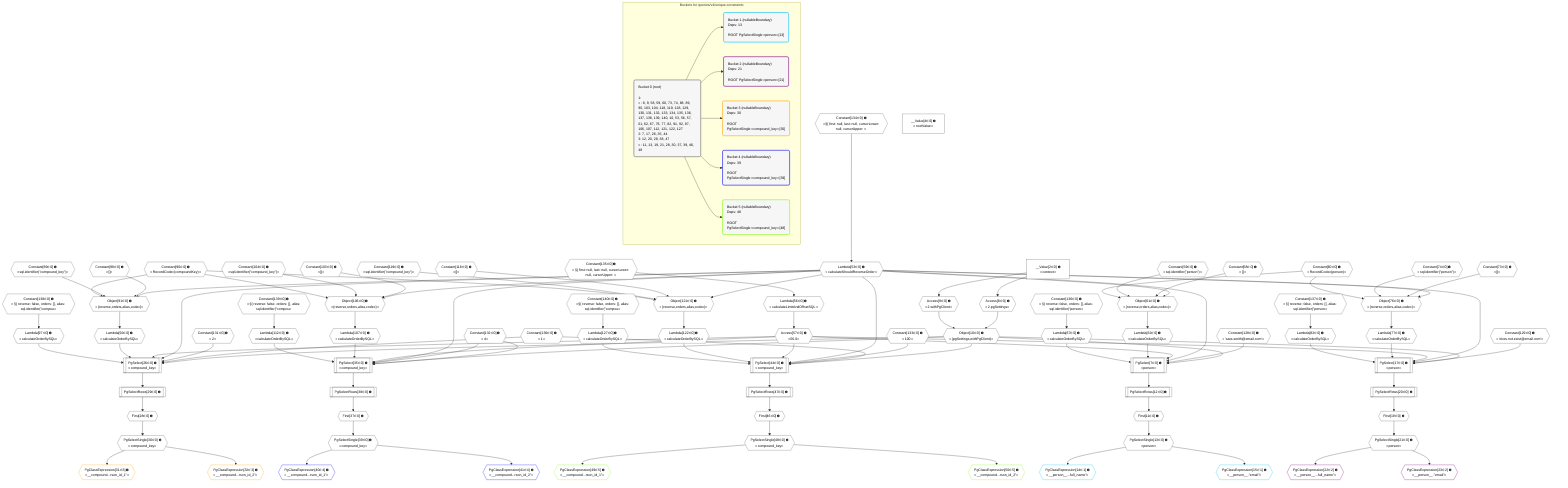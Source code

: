 %%{init: {'themeVariables': { 'fontSize': '12px'}}}%%
graph TD
    classDef path fill:#eee,stroke:#000,color:#000
    classDef plan fill:#fff,stroke-width:1px,color:#000
    classDef itemplan fill:#fff,stroke-width:2px,color:#000
    classDef unbatchedplan fill:#dff,stroke-width:1px,color:#000
    classDef sideeffectplan fill:#fcc,stroke-width:2px,color:#000
    classDef bucket fill:#f6f6f6,color:#000,stroke-width:2px,text-align:left


    %% plan dependencies
    PgSelect26[["PgSelect[26∈0] ➊<br />ᐸcompound_keyᐳ"]]:::plan
    Object10{{"Object[10∈0] ➊<br />ᐸ{pgSettings,withPgClient}ᐳ"}}:::plan
    Constant130{{"Constant[130∈0] ➊<br />ᐸ1ᐳ"}}:::plan
    Constant131{{"Constant[131∈0] ➊<br />ᐸ2ᐳ"}}:::plan
    Lambda53{{"Lambda[53∈0] ➊<br />ᐸcalculateShouldReverseOrderᐳ"}}:::plan
    Access57{{"Access[57∈0] ➊<br />ᐸ56.0ᐳ"}}:::plan
    Lambda92{{"Lambda[92∈0] ➊<br />ᐸcalculateOrderBySQLᐳ"}}:::plan
    Lambda97{{"Lambda[97∈0] ➊<br />ᐸcalculateOrderBySQLᐳ"}}:::plan
    Object10 & Constant130 & Constant131 & Lambda53 & Access57 & Lambda92 & Lambda97 --> PgSelect26
    PgSelect35[["PgSelect[35∈0] ➊<br />ᐸcompound_keyᐳ"]]:::plan
    Constant132{{"Constant[132∈0] ➊<br />ᐸ4ᐳ"}}:::plan
    Lambda107{{"Lambda[107∈0] ➊<br />ᐸcalculateOrderBySQLᐳ"}}:::plan
    Lambda112{{"Lambda[112∈0] ➊<br />ᐸcalculateOrderBySQLᐳ"}}:::plan
    Object10 & Constant132 & Constant132 & Lambda53 & Access57 & Lambda107 & Lambda112 --> PgSelect35
    PgSelect44[["PgSelect[44∈0] ➊<br />ᐸcompound_keyᐳ"]]:::plan
    Constant133{{"Constant[133∈0] ➊<br />ᐸ100ᐳ"}}:::plan
    Lambda122{{"Lambda[122∈0] ➊<br />ᐸcalculateOrderBySQLᐳ"}}:::plan
    Lambda127{{"Lambda[127∈0] ➊<br />ᐸcalculateOrderBySQLᐳ"}}:::plan
    Object10 & Constant130 & Constant133 & Lambda53 & Access57 & Lambda122 & Lambda127 --> PgSelect44
    PgSelect7[["PgSelect[7∈0] ➊<br />ᐸpersonᐳ"]]:::plan
    Constant128{{"Constant[128∈0] ➊<br />ᐸ'sara.smith@email.com'ᐳ"}}:::plan
    Lambda62{{"Lambda[62∈0] ➊<br />ᐸcalculateOrderBySQLᐳ"}}:::plan
    Lambda67{{"Lambda[67∈0] ➊<br />ᐸcalculateOrderBySQLᐳ"}}:::plan
    Object10 & Constant128 & Lambda53 & Access57 & Lambda62 & Lambda67 --> PgSelect7
    PgSelect17[["PgSelect[17∈0] ➊<br />ᐸpersonᐳ"]]:::plan
    Constant129{{"Constant[129∈0] ➊<br />ᐸ'does.not.exist@email.com'ᐳ"}}:::plan
    Lambda77{{"Lambda[77∈0] ➊<br />ᐸcalculateOrderBySQLᐳ"}}:::plan
    Lambda82{{"Lambda[82∈0] ➊<br />ᐸcalculateOrderBySQLᐳ"}}:::plan
    Object10 & Constant129 & Lambda53 & Access57 & Lambda77 & Lambda82 --> PgSelect17
    Object61{{"Object[61∈0] ➊<br />ᐸ{reverse,orders,alias,codec}ᐳ"}}:::plan
    Constant58{{"Constant[58∈0] ➊<br />ᐸ[]ᐳ"}}:::plan
    Constant59{{"Constant[59∈0] ➊<br />ᐸsql.identifier(”person”)ᐳ"}}:::plan
    Constant60{{"Constant[60∈0] ➊<br />ᐸRecordCodec(person)ᐳ"}}:::plan
    Lambda53 & Constant58 & Constant59 & Constant60 --> Object61
    Object76{{"Object[76∈0] ➊<br />ᐸ{reverse,orders,alias,codec}ᐳ"}}:::plan
    Constant73{{"Constant[73∈0] ➊<br />ᐸ[]ᐳ"}}:::plan
    Constant74{{"Constant[74∈0] ➊<br />ᐸsql.identifier(”person”)ᐳ"}}:::plan
    Lambda53 & Constant73 & Constant74 & Constant60 --> Object76
    Object91{{"Object[91∈0] ➊<br />ᐸ{reverse,orders,alias,codec}ᐳ"}}:::plan
    Constant88{{"Constant[88∈0] ➊<br />ᐸ[]ᐳ"}}:::plan
    Constant89{{"Constant[89∈0] ➊<br />ᐸsql.identifier(”compound_key”)ᐳ"}}:::plan
    Constant90{{"Constant[90∈0] ➊<br />ᐸRecordCodec(compoundKey)ᐳ"}}:::plan
    Lambda53 & Constant88 & Constant89 & Constant90 --> Object91
    Object106{{"Object[106∈0] ➊<br />ᐸ{reverse,orders,alias,codec}ᐳ"}}:::plan
    Constant103{{"Constant[103∈0] ➊<br />ᐸ[]ᐳ"}}:::plan
    Constant104{{"Constant[104∈0] ➊<br />ᐸsql.identifier(”compound_key”)ᐳ"}}:::plan
    Lambda53 & Constant103 & Constant104 & Constant90 --> Object106
    Object121{{"Object[121∈0] ➊<br />ᐸ{reverse,orders,alias,codec}ᐳ"}}:::plan
    Constant118{{"Constant[118∈0] ➊<br />ᐸ[]ᐳ"}}:::plan
    Constant119{{"Constant[119∈0] ➊<br />ᐸsql.identifier(”compound_key”)ᐳ"}}:::plan
    Lambda53 & Constant118 & Constant119 & Constant90 --> Object121
    Access8{{"Access[8∈0] ➊<br />ᐸ2.pgSettingsᐳ"}}:::plan
    Access9{{"Access[9∈0] ➊<br />ᐸ2.withPgClientᐳ"}}:::plan
    Access8 & Access9 --> Object10
    __Value2["__Value[2∈0] ➊<br />ᐸcontextᐳ"]:::plan
    __Value2 --> Access8
    __Value2 --> Access9
    First11{{"First[11∈0] ➊"}}:::plan
    PgSelectRows12[["PgSelectRows[12∈0] ➊"]]:::plan
    PgSelectRows12 --> First11
    PgSelect7 --> PgSelectRows12
    PgSelectSingle13{{"PgSelectSingle[13∈0] ➊<br />ᐸpersonᐳ"}}:::plan
    First11 --> PgSelectSingle13
    First19{{"First[19∈0] ➊"}}:::plan
    PgSelectRows20[["PgSelectRows[20∈0] ➊"]]:::plan
    PgSelectRows20 --> First19
    PgSelect17 --> PgSelectRows20
    PgSelectSingle21{{"PgSelectSingle[21∈0] ➊<br />ᐸpersonᐳ"}}:::plan
    First19 --> PgSelectSingle21
    First28{{"First[28∈0] ➊"}}:::plan
    PgSelectRows29[["PgSelectRows[29∈0] ➊"]]:::plan
    PgSelectRows29 --> First28
    PgSelect26 --> PgSelectRows29
    PgSelectSingle30{{"PgSelectSingle[30∈0] ➊<br />ᐸcompound_keyᐳ"}}:::plan
    First28 --> PgSelectSingle30
    First37{{"First[37∈0] ➊"}}:::plan
    PgSelectRows38[["PgSelectRows[38∈0] ➊"]]:::plan
    PgSelectRows38 --> First37
    PgSelect35 --> PgSelectRows38
    PgSelectSingle39{{"PgSelectSingle[39∈0] ➊<br />ᐸcompound_keyᐳ"}}:::plan
    First37 --> PgSelectSingle39
    First46{{"First[46∈0] ➊"}}:::plan
    PgSelectRows47[["PgSelectRows[47∈0] ➊"]]:::plan
    PgSelectRows47 --> First46
    PgSelect44 --> PgSelectRows47
    PgSelectSingle48{{"PgSelectSingle[48∈0] ➊<br />ᐸcompound_keyᐳ"}}:::plan
    First46 --> PgSelectSingle48
    Constant134{{"Constant[134∈0] ➊<br />ᐸ§{ first: null, last: null, cursorLower: null, cursorUpper: ᐳ"}}:::plan
    Constant134 --> Lambda53
    Lambda56{{"Lambda[56∈0] ➊<br />ᐸcalculateLimitAndOffsetSQLᐳ"}}:::plan
    Constant135{{"Constant[135∈0] ➊<br />ᐸ§{ first: null, last: null, cursorLower: null, cursorUpper: ᐳ"}}:::plan
    Constant135 --> Lambda56
    Lambda56 --> Access57
    Object61 --> Lambda62
    Constant136{{"Constant[136∈0] ➊<br />ᐸ§{ reverse: false, orders: [], alias: sql.identifier(”personᐳ"}}:::plan
    Constant136 --> Lambda67
    Object76 --> Lambda77
    Constant137{{"Constant[137∈0] ➊<br />ᐸ§{ reverse: false, orders: [], alias: sql.identifier(”personᐳ"}}:::plan
    Constant137 --> Lambda82
    Object91 --> Lambda92
    Constant138{{"Constant[138∈0] ➊<br />ᐸ§{ reverse: false, orders: [], alias: sql.identifier(”compouᐳ"}}:::plan
    Constant138 --> Lambda97
    Object106 --> Lambda107
    Constant139{{"Constant[139∈0] ➊<br />ᐸ§{ reverse: false, orders: [], alias: sql.identifier(”compouᐳ"}}:::plan
    Constant139 --> Lambda112
    Object121 --> Lambda122
    Constant140{{"Constant[140∈0] ➊<br />ᐸ§{ reverse: false, orders: [], alias: sql.identifier(”compouᐳ"}}:::plan
    Constant140 --> Lambda127
    __Value4["__Value[4∈0] ➊<br />ᐸrootValueᐳ"]:::plan
    PgClassExpression14{{"PgClassExpression[14∈1] ➊<br />ᐸ__person__...full_name”ᐳ"}}:::plan
    PgSelectSingle13 --> PgClassExpression14
    PgClassExpression15{{"PgClassExpression[15∈1] ➊<br />ᐸ__person__.”email”ᐳ"}}:::plan
    PgSelectSingle13 --> PgClassExpression15
    PgClassExpression22{{"PgClassExpression[22∈2] ➊<br />ᐸ__person__...full_name”ᐳ"}}:::plan
    PgSelectSingle21 --> PgClassExpression22
    PgClassExpression23{{"PgClassExpression[23∈2] ➊<br />ᐸ__person__.”email”ᐳ"}}:::plan
    PgSelectSingle21 --> PgClassExpression23
    PgClassExpression31{{"PgClassExpression[31∈3] ➊<br />ᐸ__compound...rson_id_1”ᐳ"}}:::plan
    PgSelectSingle30 --> PgClassExpression31
    PgClassExpression32{{"PgClassExpression[32∈3] ➊<br />ᐸ__compound...rson_id_2”ᐳ"}}:::plan
    PgSelectSingle30 --> PgClassExpression32
    PgClassExpression40{{"PgClassExpression[40∈4] ➊<br />ᐸ__compound...rson_id_1”ᐳ"}}:::plan
    PgSelectSingle39 --> PgClassExpression40
    PgClassExpression41{{"PgClassExpression[41∈4] ➊<br />ᐸ__compound...rson_id_2”ᐳ"}}:::plan
    PgSelectSingle39 --> PgClassExpression41
    PgClassExpression49{{"PgClassExpression[49∈5] ➊<br />ᐸ__compound...rson_id_1”ᐳ"}}:::plan
    PgSelectSingle48 --> PgClassExpression49
    PgClassExpression50{{"PgClassExpression[50∈5] ➊<br />ᐸ__compound...rson_id_2”ᐳ"}}:::plan
    PgSelectSingle48 --> PgClassExpression50

    %% define steps

    subgraph "Buckets for queries/v4/unique-constraints"
    Bucket0("Bucket 0 (root)<br /><br />1: <br />ᐳ: 8, 9, 58, 59, 60, 73, 74, 88, 89, 90, 103, 104, 118, 119, 128, 129, 130, 131, 132, 133, 134, 135, 136, 137, 138, 139, 140, 10, 53, 56, 57, 61, 62, 67, 76, 77, 82, 91, 92, 97, 106, 107, 112, 121, 122, 127<br />2: 7, 17, 26, 35, 44<br />3: 12, 20, 29, 38, 47<br />ᐳ: 11, 13, 19, 21, 28, 30, 37, 39, 46, 48"):::bucket
    classDef bucket0 stroke:#696969
    class Bucket0,__Value2,__Value4,PgSelect7,Access8,Access9,Object10,First11,PgSelectRows12,PgSelectSingle13,PgSelect17,First19,PgSelectRows20,PgSelectSingle21,PgSelect26,First28,PgSelectRows29,PgSelectSingle30,PgSelect35,First37,PgSelectRows38,PgSelectSingle39,PgSelect44,First46,PgSelectRows47,PgSelectSingle48,Lambda53,Lambda56,Access57,Constant58,Constant59,Constant60,Object61,Lambda62,Lambda67,Constant73,Constant74,Object76,Lambda77,Lambda82,Constant88,Constant89,Constant90,Object91,Lambda92,Lambda97,Constant103,Constant104,Object106,Lambda107,Lambda112,Constant118,Constant119,Object121,Lambda122,Lambda127,Constant128,Constant129,Constant130,Constant131,Constant132,Constant133,Constant134,Constant135,Constant136,Constant137,Constant138,Constant139,Constant140 bucket0
    Bucket1("Bucket 1 (nullableBoundary)<br />Deps: 13<br /><br />ROOT PgSelectSingleᐸpersonᐳ[13]"):::bucket
    classDef bucket1 stroke:#00bfff
    class Bucket1,PgClassExpression14,PgClassExpression15 bucket1
    Bucket2("Bucket 2 (nullableBoundary)<br />Deps: 21<br /><br />ROOT PgSelectSingleᐸpersonᐳ[21]"):::bucket
    classDef bucket2 stroke:#7f007f
    class Bucket2,PgClassExpression22,PgClassExpression23 bucket2
    Bucket3("Bucket 3 (nullableBoundary)<br />Deps: 30<br /><br />ROOT PgSelectSingleᐸcompound_keyᐳ[30]"):::bucket
    classDef bucket3 stroke:#ffa500
    class Bucket3,PgClassExpression31,PgClassExpression32 bucket3
    Bucket4("Bucket 4 (nullableBoundary)<br />Deps: 39<br /><br />ROOT PgSelectSingleᐸcompound_keyᐳ[39]"):::bucket
    classDef bucket4 stroke:#0000ff
    class Bucket4,PgClassExpression40,PgClassExpression41 bucket4
    Bucket5("Bucket 5 (nullableBoundary)<br />Deps: 48<br /><br />ROOT PgSelectSingleᐸcompound_keyᐳ[48]"):::bucket
    classDef bucket5 stroke:#7fff00
    class Bucket5,PgClassExpression49,PgClassExpression50 bucket5
    Bucket0 --> Bucket1 & Bucket2 & Bucket3 & Bucket4 & Bucket5
    end
